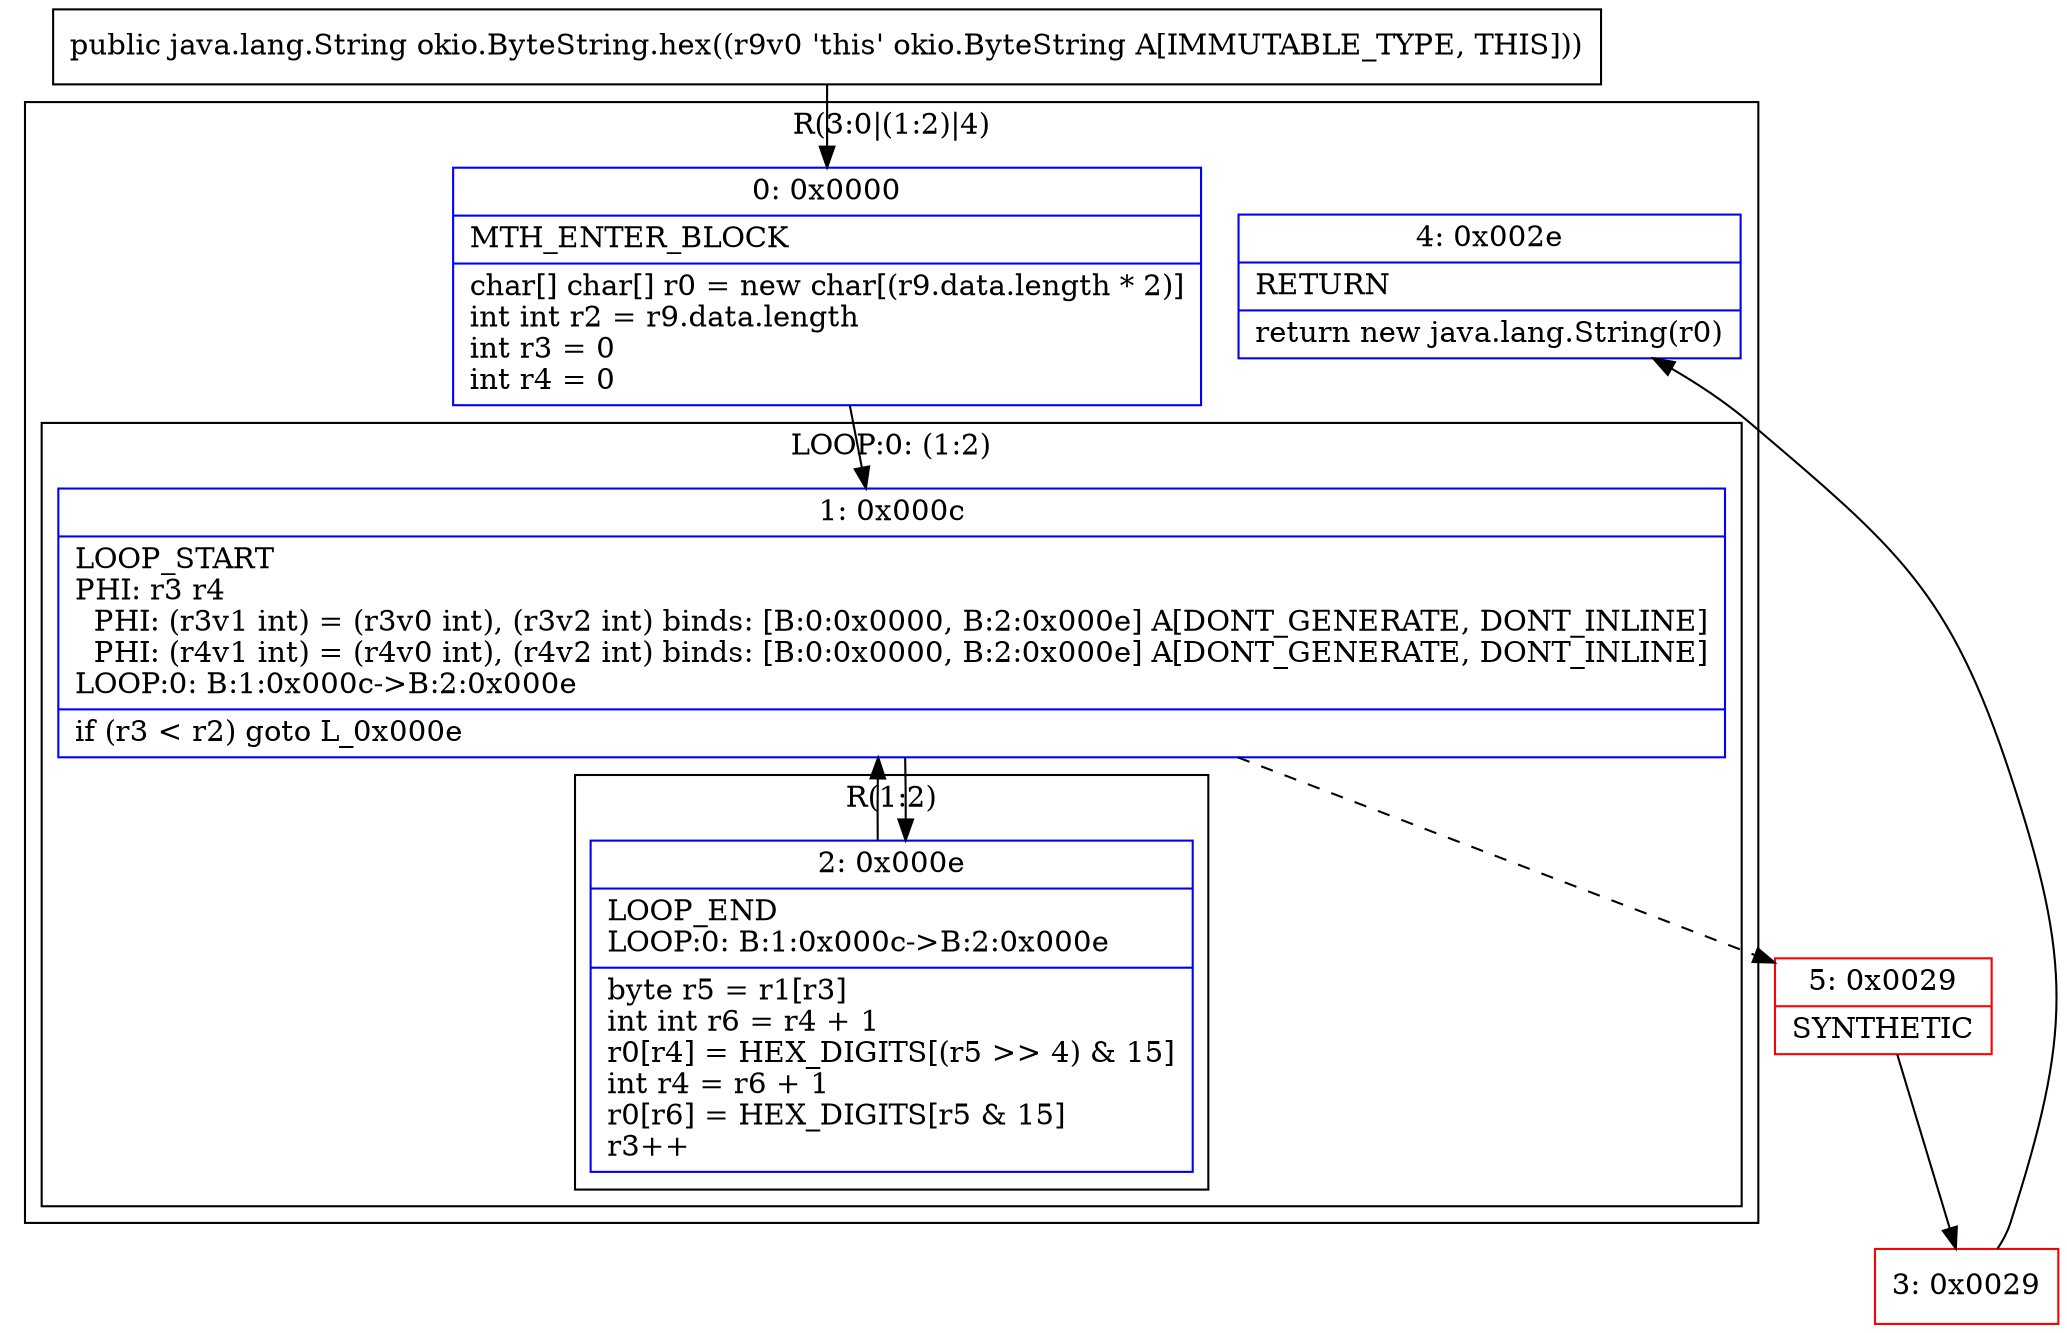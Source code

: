 digraph "CFG forokio.ByteString.hex()Ljava\/lang\/String;" {
subgraph cluster_Region_856248761 {
label = "R(3:0|(1:2)|4)";
node [shape=record,color=blue];
Node_0 [shape=record,label="{0\:\ 0x0000|MTH_ENTER_BLOCK\l|char[] char[] r0 = new char[(r9.data.length * 2)]\lint int r2 = r9.data.length\lint r3 = 0\lint r4 = 0\l}"];
subgraph cluster_LoopRegion_953582827 {
label = "LOOP:0: (1:2)";
node [shape=record,color=blue];
Node_1 [shape=record,label="{1\:\ 0x000c|LOOP_START\lPHI: r3 r4 \l  PHI: (r3v1 int) = (r3v0 int), (r3v2 int) binds: [B:0:0x0000, B:2:0x000e] A[DONT_GENERATE, DONT_INLINE]\l  PHI: (r4v1 int) = (r4v0 int), (r4v2 int) binds: [B:0:0x0000, B:2:0x000e] A[DONT_GENERATE, DONT_INLINE]\lLOOP:0: B:1:0x000c\-\>B:2:0x000e\l|if (r3 \< r2) goto L_0x000e\l}"];
subgraph cluster_Region_1534070414 {
label = "R(1:2)";
node [shape=record,color=blue];
Node_2 [shape=record,label="{2\:\ 0x000e|LOOP_END\lLOOP:0: B:1:0x000c\-\>B:2:0x000e\l|byte r5 = r1[r3]\lint int r6 = r4 + 1\lr0[r4] = HEX_DIGITS[(r5 \>\> 4) & 15]\lint r4 = r6 + 1\lr0[r6] = HEX_DIGITS[r5 & 15]\lr3++\l}"];
}
}
Node_4 [shape=record,label="{4\:\ 0x002e|RETURN\l|return new java.lang.String(r0)\l}"];
}
Node_3 [shape=record,color=red,label="{3\:\ 0x0029}"];
Node_5 [shape=record,color=red,label="{5\:\ 0x0029|SYNTHETIC\l}"];
MethodNode[shape=record,label="{public java.lang.String okio.ByteString.hex((r9v0 'this' okio.ByteString A[IMMUTABLE_TYPE, THIS])) }"];
MethodNode -> Node_0;
Node_0 -> Node_1;
Node_1 -> Node_2;
Node_1 -> Node_5[style=dashed];
Node_2 -> Node_1;
Node_3 -> Node_4;
Node_5 -> Node_3;
}

